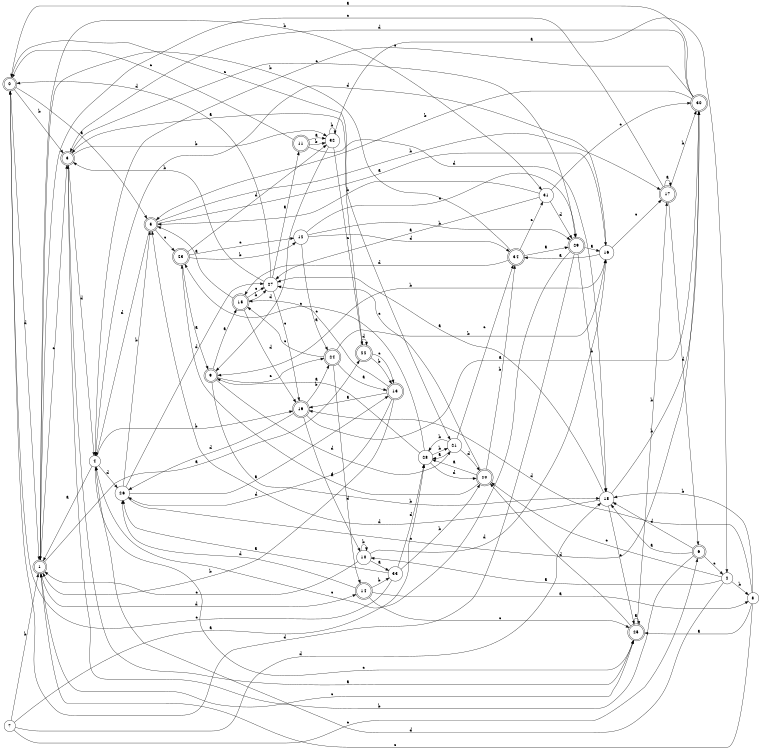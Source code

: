 digraph n28_6 {
__start0 [label="" shape="none"];

rankdir=LR;
size="8,5";

s0 [style="rounded,filled", color="black", fillcolor="white" shape="doublecircle", label="0"];
s1 [style="rounded,filled", color="black", fillcolor="white" shape="doublecircle", label="1"];
s2 [style="filled", color="black", fillcolor="white" shape="circle", label="2"];
s3 [style="rounded,filled", color="black", fillcolor="white" shape="doublecircle", label="3"];
s4 [style="filled", color="black", fillcolor="white" shape="circle", label="4"];
s5 [style="rounded,filled", color="black", fillcolor="white" shape="doublecircle", label="5"];
s6 [style="rounded,filled", color="black", fillcolor="white" shape="doublecircle", label="6"];
s7 [style="filled", color="black", fillcolor="white" shape="circle", label="7"];
s8 [style="filled", color="black", fillcolor="white" shape="circle", label="8"];
s9 [style="rounded,filled", color="black", fillcolor="white" shape="doublecircle", label="9"];
s10 [style="filled", color="black", fillcolor="white" shape="circle", label="10"];
s11 [style="rounded,filled", color="black", fillcolor="white" shape="doublecircle", label="11"];
s12 [style="filled", color="black", fillcolor="white" shape="circle", label="12"];
s13 [style="rounded,filled", color="black", fillcolor="white" shape="doublecircle", label="13"];
s14 [style="rounded,filled", color="black", fillcolor="white" shape="doublecircle", label="14"];
s15 [style="rounded,filled", color="black", fillcolor="white" shape="doublecircle", label="15"];
s16 [style="filled", color="black", fillcolor="white" shape="circle", label="16"];
s17 [style="rounded,filled", color="black", fillcolor="white" shape="doublecircle", label="17"];
s18 [style="filled", color="black", fillcolor="white" shape="circle", label="18"];
s19 [style="rounded,filled", color="black", fillcolor="white" shape="doublecircle", label="19"];
s20 [style="rounded,filled", color="black", fillcolor="white" shape="doublecircle", label="20"];
s21 [style="filled", color="black", fillcolor="white" shape="circle", label="21"];
s22 [style="rounded,filled", color="black", fillcolor="white" shape="doublecircle", label="22"];
s23 [style="rounded,filled", color="black", fillcolor="white" shape="doublecircle", label="23"];
s24 [style="rounded,filled", color="black", fillcolor="white" shape="doublecircle", label="24"];
s25 [style="rounded,filled", color="black", fillcolor="white" shape="doublecircle", label="25"];
s26 [style="filled", color="black", fillcolor="white" shape="circle", label="26"];
s27 [style="filled", color="black", fillcolor="white" shape="circle", label="27"];
s28 [style="filled", color="black", fillcolor="white" shape="circle", label="28"];
s29 [style="rounded,filled", color="black", fillcolor="white" shape="doublecircle", label="29"];
s30 [style="rounded,filled", color="black", fillcolor="white" shape="doublecircle", label="30"];
s31 [style="filled", color="black", fillcolor="white" shape="circle", label="31"];
s32 [style="filled", color="black", fillcolor="white" shape="circle", label="32"];
s33 [style="filled", color="black", fillcolor="white" shape="circle", label="33"];
s34 [style="rounded,filled", color="black", fillcolor="white" shape="doublecircle", label="34"];
s0 -> s5 [label="a"];
s0 -> s3 [label="b"];
s0 -> s21 [label="c"];
s0 -> s1 [label="d"];
s1 -> s22 [label="a"];
s1 -> s31 [label="b"];
s1 -> s3 [label="c"];
s1 -> s14 [label="d"];
s2 -> s10 [label="a"];
s2 -> s8 [label="b"];
s2 -> s20 [label="c"];
s2 -> s4 [label="d"];
s3 -> s25 [label="a"];
s3 -> s32 [label="b"];
s3 -> s29 [label="c"];
s3 -> s4 [label="d"];
s4 -> s1 [label="a"];
s4 -> s19 [label="b"];
s4 -> s25 [label="c"];
s4 -> s26 [label="d"];
s5 -> s16 [label="a"];
s5 -> s17 [label="b"];
s5 -> s23 [label="c"];
s5 -> s4 [label="d"];
s6 -> s18 [label="a"];
s6 -> s3 [label="b"];
s6 -> s2 [label="c"];
s6 -> s18 [label="d"];
s7 -> s28 [label="a"];
s7 -> s1 [label="b"];
s7 -> s6 [label="c"];
s7 -> s18 [label="d"];
s8 -> s25 [label="a"];
s8 -> s18 [label="b"];
s8 -> s1 [label="c"];
s8 -> s19 [label="d"];
s9 -> s15 [label="a"];
s9 -> s18 [label="b"];
s9 -> s24 [label="c"];
s9 -> s21 [label="d"];
s10 -> s33 [label="a"];
s10 -> s10 [label="b"];
s10 -> s1 [label="c"];
s10 -> s16 [label="d"];
s11 -> s32 [label="a"];
s11 -> s32 [label="b"];
s11 -> s0 [label="c"];
s11 -> s18 [label="d"];
s12 -> s24 [label="a"];
s12 -> s29 [label="b"];
s12 -> s29 [label="c"];
s12 -> s34 [label="d"];
s13 -> s19 [label="a"];
s13 -> s1 [label="b"];
s13 -> s15 [label="c"];
s13 -> s26 [label="d"];
s14 -> s8 [label="a"];
s14 -> s33 [label="b"];
s14 -> s25 [label="c"];
s14 -> s26 [label="d"];
s15 -> s5 [label="a"];
s15 -> s27 [label="b"];
s15 -> s27 [label="c"];
s15 -> s19 [label="d"];
s16 -> s34 [label="a"];
s16 -> s9 [label="b"];
s16 -> s17 [label="c"];
s16 -> s4 [label="d"];
s17 -> s17 [label="a"];
s17 -> s30 [label="b"];
s17 -> s1 [label="c"];
s17 -> s6 [label="d"];
s18 -> s27 [label="a"];
s18 -> s30 [label="b"];
s18 -> s25 [label="c"];
s18 -> s5 [label="d"];
s19 -> s30 [label="a"];
s19 -> s24 [label="b"];
s19 -> s10 [label="c"];
s19 -> s26 [label="d"];
s20 -> s28 [label="a"];
s20 -> s34 [label="b"];
s20 -> s27 [label="c"];
s20 -> s23 [label="d"];
s21 -> s28 [label="a"];
s21 -> s28 [label="b"];
s21 -> s34 [label="c"];
s21 -> s20 [label="d"];
s22 -> s3 [label="a"];
s22 -> s13 [label="b"];
s22 -> s13 [label="c"];
s22 -> s22 [label="d"];
s23 -> s9 [label="a"];
s23 -> s12 [label="b"];
s23 -> s12 [label="c"];
s23 -> s32 [label="d"];
s24 -> s13 [label="a"];
s24 -> s16 [label="b"];
s24 -> s15 [label="c"];
s24 -> s14 [label="d"];
s25 -> s25 [label="a"];
s25 -> s17 [label="b"];
s25 -> s1 [label="c"];
s25 -> s20 [label="d"];
s26 -> s13 [label="a"];
s26 -> s5 [label="b"];
s26 -> s30 [label="c"];
s26 -> s27 [label="d"];
s27 -> s11 [label="a"];
s27 -> s3 [label="b"];
s27 -> s19 [label="c"];
s27 -> s0 [label="d"];
s28 -> s9 [label="a"];
s28 -> s21 [label="b"];
s28 -> s23 [label="c"];
s28 -> s20 [label="d"];
s29 -> s16 [label="a"];
s29 -> s18 [label="b"];
s29 -> s4 [label="c"];
s29 -> s0 [label="d"];
s30 -> s0 [label="a"];
s30 -> s5 [label="b"];
s30 -> s4 [label="c"];
s30 -> s3 [label="d"];
s31 -> s27 [label="a"];
s31 -> s5 [label="b"];
s31 -> s30 [label="c"];
s31 -> s29 [label="d"];
s32 -> s2 [label="a"];
s32 -> s32 [label="b"];
s32 -> s22 [label="c"];
s32 -> s9 [label="d"];
s33 -> s26 [label="a"];
s33 -> s20 [label="b"];
s33 -> s0 [label="c"];
s33 -> s28 [label="d"];
s34 -> s29 [label="a"];
s34 -> s1 [label="b"];
s34 -> s31 [label="c"];
s34 -> s15 [label="d"];

}